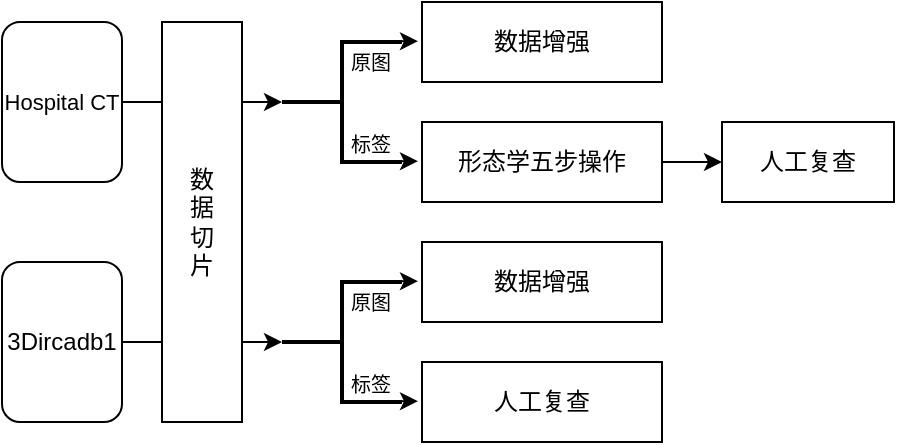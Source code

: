 <mxfile version="21.2.1" type="device">
  <diagram id="C5RBs43oDa-KdzZeNtuy" name="Page-1">
    <mxGraphModel dx="2389" dy="837" grid="1" gridSize="10" guides="1" tooltips="1" connect="1" arrows="1" fold="1" page="1" pageScale="1" pageWidth="827" pageHeight="1169" math="0" shadow="0">
      <root>
        <mxCell id="WIyWlLk6GJQsqaUBKTNV-0" />
        <mxCell id="WIyWlLk6GJQsqaUBKTNV-1" parent="WIyWlLk6GJQsqaUBKTNV-0" />
        <mxCell id="dsdliRqtmf3p2quyPeBi-5" style="edgeStyle=orthogonalEdgeStyle;rounded=0;orthogonalLoop=1;jettySize=auto;html=1;entryX=0;entryY=0.5;entryDx=0;entryDy=0;entryPerimeter=0;" parent="WIyWlLk6GJQsqaUBKTNV-1" source="WIyWlLk6GJQsqaUBKTNV-3" target="dsdliRqtmf3p2quyPeBi-0" edge="1">
          <mxGeometry relative="1" as="geometry">
            <mxPoint x="80" y="280" as="targetPoint" />
            <Array as="points" />
          </mxGeometry>
        </mxCell>
        <mxCell id="WIyWlLk6GJQsqaUBKTNV-3" value="&lt;p&gt;&lt;font style=&quot;font-size: 11px;&quot;&gt;Hospital CT&lt;/font&gt;&lt;/p&gt;" style="rounded=1;whiteSpace=wrap;html=1;fontSize=12;glass=0;strokeWidth=1;shadow=0;align=center;" parent="WIyWlLk6GJQsqaUBKTNV-1" vertex="1">
          <mxGeometry x="-20" y="240" width="60" height="80" as="geometry" />
        </mxCell>
        <mxCell id="dsdliRqtmf3p2quyPeBi-6" style="edgeStyle=orthogonalEdgeStyle;rounded=0;orthogonalLoop=1;jettySize=auto;html=1;entryX=0;entryY=0.5;entryDx=0;entryDy=0;entryPerimeter=0;" parent="WIyWlLk6GJQsqaUBKTNV-1" source="LAC_-6TWAkt9Awf1VaWw-0" edge="1">
          <mxGeometry relative="1" as="geometry">
            <mxPoint x="120" y="400" as="targetPoint" />
          </mxGeometry>
        </mxCell>
        <mxCell id="LAC_-6TWAkt9Awf1VaWw-0" value="3Dircadb1&lt;br&gt;" style="rounded=1;whiteSpace=wrap;html=1;fontSize=12;glass=0;strokeWidth=1;shadow=0;" parent="WIyWlLk6GJQsqaUBKTNV-1" vertex="1">
          <mxGeometry x="-20" y="360" width="60" height="80" as="geometry" />
        </mxCell>
        <mxCell id="LAC_-6TWAkt9Awf1VaWw-1" value="数&lt;br&gt;据&lt;br&gt;切&lt;br&gt;片" style="rounded=0;whiteSpace=wrap;html=1;" parent="WIyWlLk6GJQsqaUBKTNV-1" vertex="1">
          <mxGeometry x="60" y="240" width="40" height="200" as="geometry" />
        </mxCell>
        <mxCell id="LAC_-6TWAkt9Awf1VaWw-11" value="数据增强" style="rounded=0;whiteSpace=wrap;html=1;" parent="WIyWlLk6GJQsqaUBKTNV-1" vertex="1">
          <mxGeometry x="190" y="230" width="120" height="40" as="geometry" />
        </mxCell>
        <mxCell id="dsdliRqtmf3p2quyPeBi-28" value="" style="edgeStyle=orthogonalEdgeStyle;rounded=0;orthogonalLoop=1;jettySize=auto;html=1;" parent="WIyWlLk6GJQsqaUBKTNV-1" source="LAC_-6TWAkt9Awf1VaWw-12" target="dsdliRqtmf3p2quyPeBi-27" edge="1">
          <mxGeometry relative="1" as="geometry" />
        </mxCell>
        <mxCell id="LAC_-6TWAkt9Awf1VaWw-12" value="形态学五步操作" style="rounded=0;whiteSpace=wrap;html=1;" parent="WIyWlLk6GJQsqaUBKTNV-1" vertex="1">
          <mxGeometry x="190" y="290" width="120" height="40" as="geometry" />
        </mxCell>
        <mxCell id="dsdliRqtmf3p2quyPeBi-0" value="" style="strokeWidth=2;html=1;shape=mxgraph.flowchart.annotation_2;align=left;labelPosition=right;pointerEvents=1;" parent="WIyWlLk6GJQsqaUBKTNV-1" vertex="1">
          <mxGeometry x="120" y="250" width="60" height="60" as="geometry" />
        </mxCell>
        <mxCell id="dsdliRqtmf3p2quyPeBi-22" value="&lt;font style=&quot;font-size: 10px;&quot;&gt;标签&lt;/font&gt;" style="edgeLabel;resizable=0;html=1;align=center;verticalAlign=middle;" parent="WIyWlLk6GJQsqaUBKTNV-1" connectable="0" vertex="1">
          <mxGeometry x="170.0" y="298" as="geometry">
            <mxPoint x="-6" y="3" as="offset" />
          </mxGeometry>
        </mxCell>
        <mxCell id="dsdliRqtmf3p2quyPeBi-23" style="edgeStyle=orthogonalEdgeStyle;rounded=0;orthogonalLoop=1;jettySize=auto;html=1;exitX=1;exitY=0;exitDx=0;exitDy=0;exitPerimeter=0;entryX=-0.11;entryY=0.375;entryDx=0;entryDy=0;entryPerimeter=0;" parent="WIyWlLk6GJQsqaUBKTNV-1" edge="1">
          <mxGeometry relative="1" as="geometry">
            <mxPoint x="180" y="309.6" as="sourcePoint" />
            <mxPoint x="188" y="309.6" as="targetPoint" />
          </mxGeometry>
        </mxCell>
        <mxCell id="dsdliRqtmf3p2quyPeBi-27" value="人工复查" style="whiteSpace=wrap;html=1;rounded=0;" parent="WIyWlLk6GJQsqaUBKTNV-1" vertex="1">
          <mxGeometry x="340" y="290" width="86" height="40" as="geometry" />
        </mxCell>
        <mxCell id="dsdliRqtmf3p2quyPeBi-31" style="edgeStyle=orthogonalEdgeStyle;rounded=0;orthogonalLoop=1;jettySize=auto;html=1;exitX=1;exitY=0;exitDx=0;exitDy=0;exitPerimeter=0;entryX=-0.11;entryY=0.375;entryDx=0;entryDy=0;entryPerimeter=0;" parent="WIyWlLk6GJQsqaUBKTNV-1" edge="1">
          <mxGeometry relative="1" as="geometry">
            <mxPoint x="180" y="249.6" as="sourcePoint" />
            <mxPoint x="188" y="249.6" as="targetPoint" />
          </mxGeometry>
        </mxCell>
        <mxCell id="dsdliRqtmf3p2quyPeBi-34" value="&lt;font style=&quot;font-size: 10px;&quot;&gt;原图&lt;/font&gt;" style="edgeLabel;resizable=0;html=1;align=center;verticalAlign=middle;" parent="WIyWlLk6GJQsqaUBKTNV-1" connectable="0" vertex="1">
          <mxGeometry x="170.0" y="257" as="geometry">
            <mxPoint x="-6" y="3" as="offset" />
          </mxGeometry>
        </mxCell>
        <mxCell id="dsdliRqtmf3p2quyPeBi-35" value="数据增强" style="rounded=0;whiteSpace=wrap;html=1;" parent="WIyWlLk6GJQsqaUBKTNV-1" vertex="1">
          <mxGeometry x="190" y="350" width="120" height="40" as="geometry" />
        </mxCell>
        <mxCell id="dsdliRqtmf3p2quyPeBi-37" value="人工复查" style="rounded=0;whiteSpace=wrap;html=1;" parent="WIyWlLk6GJQsqaUBKTNV-1" vertex="1">
          <mxGeometry x="190" y="410" width="120" height="40" as="geometry" />
        </mxCell>
        <mxCell id="dsdliRqtmf3p2quyPeBi-38" value="" style="strokeWidth=2;html=1;shape=mxgraph.flowchart.annotation_2;align=left;labelPosition=right;pointerEvents=1;" parent="WIyWlLk6GJQsqaUBKTNV-1" vertex="1">
          <mxGeometry x="120" y="370" width="60" height="60" as="geometry" />
        </mxCell>
        <mxCell id="dsdliRqtmf3p2quyPeBi-39" value="&lt;font style=&quot;font-size: 10px;&quot;&gt;标签&lt;/font&gt;" style="edgeLabel;resizable=0;html=1;align=center;verticalAlign=middle;" parent="WIyWlLk6GJQsqaUBKTNV-1" connectable="0" vertex="1">
          <mxGeometry x="170.0" y="418" as="geometry">
            <mxPoint x="-6" y="3" as="offset" />
          </mxGeometry>
        </mxCell>
        <mxCell id="dsdliRqtmf3p2quyPeBi-40" style="edgeStyle=orthogonalEdgeStyle;rounded=0;orthogonalLoop=1;jettySize=auto;html=1;exitX=1;exitY=0;exitDx=0;exitDy=0;exitPerimeter=0;entryX=-0.11;entryY=0.375;entryDx=0;entryDy=0;entryPerimeter=0;" parent="WIyWlLk6GJQsqaUBKTNV-1" edge="1">
          <mxGeometry relative="1" as="geometry">
            <mxPoint x="180" y="429.6" as="sourcePoint" />
            <mxPoint x="188" y="429.6" as="targetPoint" />
          </mxGeometry>
        </mxCell>
        <mxCell id="dsdliRqtmf3p2quyPeBi-42" style="edgeStyle=orthogonalEdgeStyle;rounded=0;orthogonalLoop=1;jettySize=auto;html=1;exitX=1;exitY=0;exitDx=0;exitDy=0;exitPerimeter=0;entryX=-0.11;entryY=0.375;entryDx=0;entryDy=0;entryPerimeter=0;" parent="WIyWlLk6GJQsqaUBKTNV-1" edge="1">
          <mxGeometry relative="1" as="geometry">
            <mxPoint x="180" y="369.6" as="sourcePoint" />
            <mxPoint x="188" y="369.6" as="targetPoint" />
          </mxGeometry>
        </mxCell>
        <mxCell id="dsdliRqtmf3p2quyPeBi-43" value="&lt;font style=&quot;font-size: 10px;&quot;&gt;原图&lt;/font&gt;" style="edgeLabel;resizable=0;html=1;align=center;verticalAlign=middle;" parent="WIyWlLk6GJQsqaUBKTNV-1" connectable="0" vertex="1">
          <mxGeometry x="170.0" y="377" as="geometry">
            <mxPoint x="-6" y="3" as="offset" />
          </mxGeometry>
        </mxCell>
      </root>
    </mxGraphModel>
  </diagram>
</mxfile>

